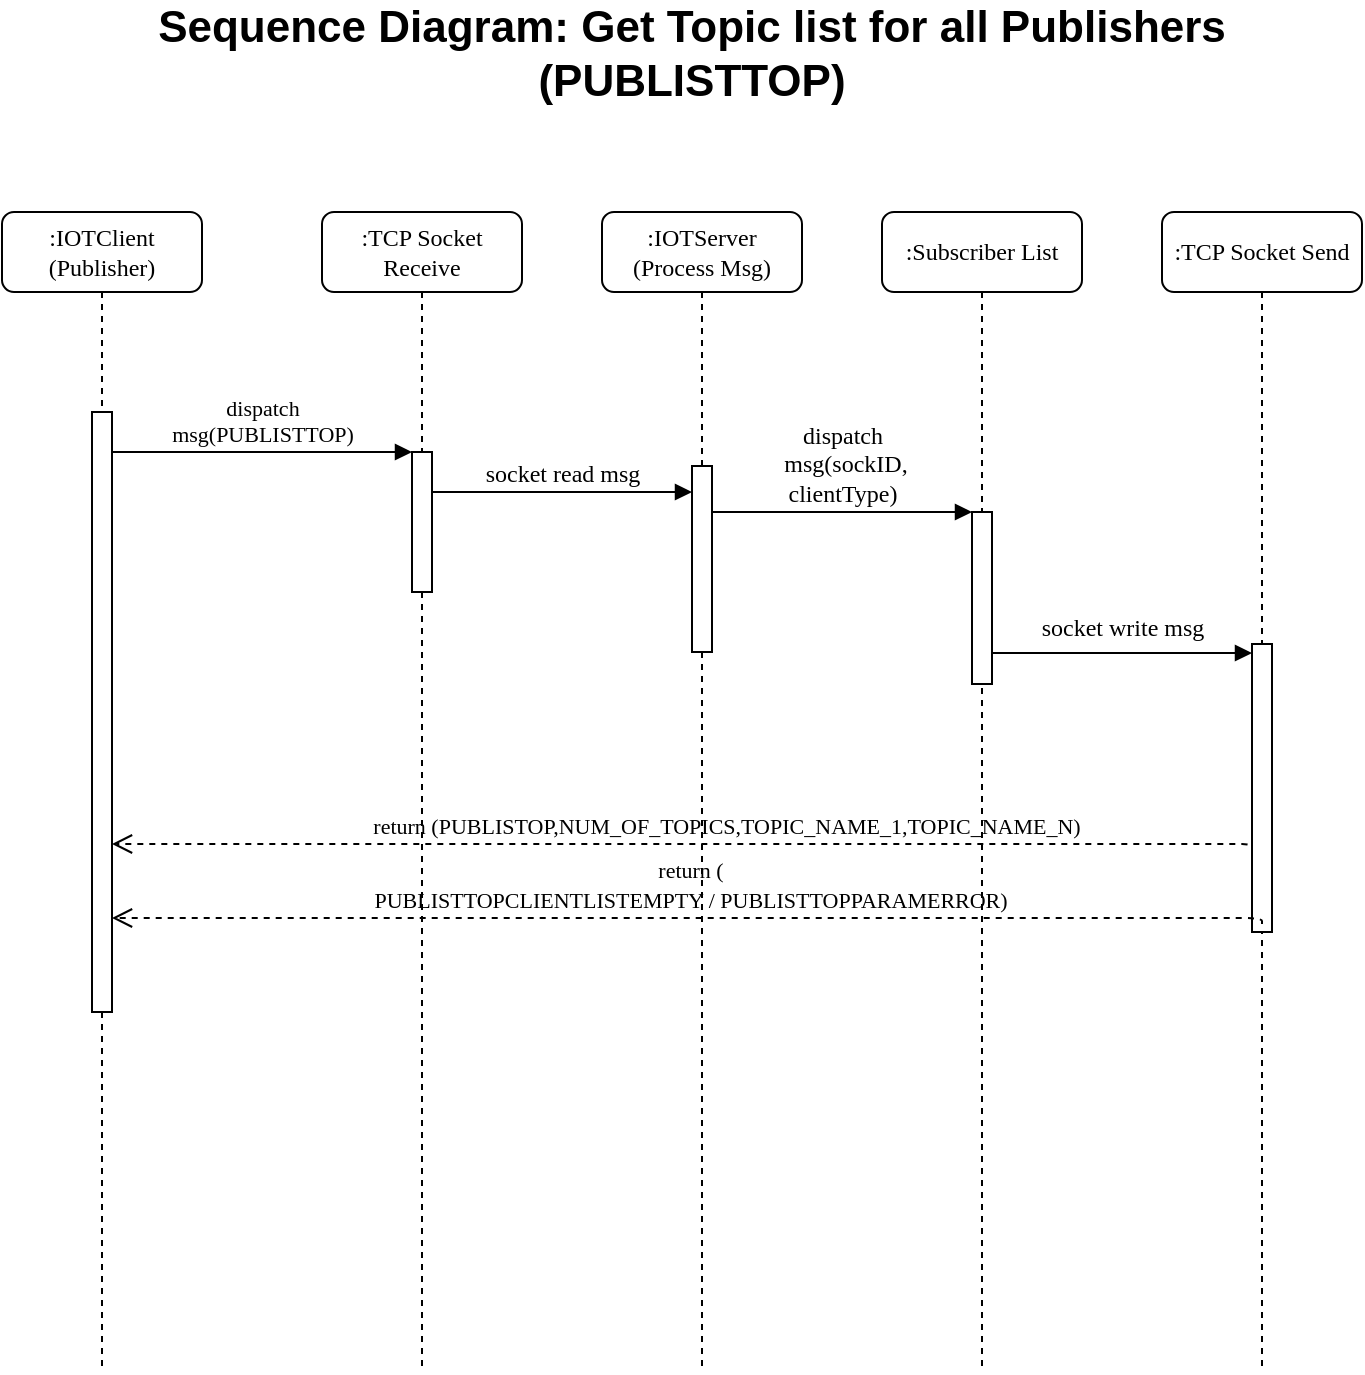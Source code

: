 <mxfile version="17.4.5" type="device"><diagram name="Page-1" id="13e1069c-82ec-6db2-03f1-153e76fe0fe0"><mxGraphModel dx="1350" dy="793" grid="1" gridSize="10" guides="1" tooltips="1" connect="1" arrows="1" fold="1" page="1" pageScale="1" pageWidth="1100" pageHeight="850" background="none" math="0" shadow="0"><root><mxCell id="0"/><mxCell id="1" parent="0"/><mxCell id="7baba1c4bc27f4b0-2" value=":IOTClient (Publisher)" style="shape=umlLifeline;perimeter=lifelinePerimeter;whiteSpace=wrap;html=1;container=1;collapsible=0;recursiveResize=0;outlineConnect=0;rounded=1;shadow=0;comic=0;labelBackgroundColor=none;strokeWidth=1;fontFamily=Verdana;fontSize=12;align=center;" parent="1" vertex="1"><mxGeometry x="240" y="174" width="100" height="580" as="geometry"/></mxCell><mxCell id="7baba1c4bc27f4b0-10" value="" style="html=1;points=[];perimeter=orthogonalPerimeter;rounded=0;shadow=0;comic=0;labelBackgroundColor=none;strokeWidth=1;fontFamily=Verdana;fontSize=12;align=center;" parent="7baba1c4bc27f4b0-2" vertex="1"><mxGeometry x="45" y="100" width="10" height="300" as="geometry"/></mxCell><mxCell id="7baba1c4bc27f4b0-3" value=":TCP Socket Receive" style="shape=umlLifeline;perimeter=lifelinePerimeter;whiteSpace=wrap;html=1;container=1;collapsible=0;recursiveResize=0;outlineConnect=0;rounded=1;shadow=0;comic=0;labelBackgroundColor=none;strokeWidth=1;fontFamily=Verdana;fontSize=12;align=center;" parent="1" vertex="1"><mxGeometry x="400" y="174" width="100" height="580" as="geometry"/></mxCell><mxCell id="7baba1c4bc27f4b0-13" value="" style="html=1;points=[];perimeter=orthogonalPerimeter;rounded=0;shadow=0;comic=0;labelBackgroundColor=none;strokeWidth=1;fontFamily=Verdana;fontSize=12;align=center;" parent="7baba1c4bc27f4b0-3" vertex="1"><mxGeometry x="45" y="120" width="10" height="70" as="geometry"/></mxCell><mxCell id="7baba1c4bc27f4b0-4" value=":IOTServer (Process Msg)" style="shape=umlLifeline;perimeter=lifelinePerimeter;whiteSpace=wrap;html=1;container=1;collapsible=0;recursiveResize=0;outlineConnect=0;rounded=1;shadow=0;comic=0;labelBackgroundColor=none;strokeWidth=1;fontFamily=Verdana;fontSize=12;align=center;" parent="1" vertex="1"><mxGeometry x="540" y="174" width="100" height="580" as="geometry"/></mxCell><mxCell id="7baba1c4bc27f4b0-16" value="" style="html=1;points=[];perimeter=orthogonalPerimeter;rounded=0;shadow=0;comic=0;labelBackgroundColor=none;strokeWidth=1;fontFamily=Verdana;fontSize=12;align=center;" parent="7baba1c4bc27f4b0-4" vertex="1"><mxGeometry x="45" y="127" width="10" height="93" as="geometry"/></mxCell><mxCell id="7baba1c4bc27f4b0-5" value=":Subscriber List" style="shape=umlLifeline;perimeter=lifelinePerimeter;whiteSpace=wrap;html=1;container=1;collapsible=0;recursiveResize=0;outlineConnect=0;rounded=1;shadow=0;comic=0;labelBackgroundColor=none;strokeWidth=1;fontFamily=Verdana;fontSize=12;align=center;" parent="1" vertex="1"><mxGeometry x="680" y="174" width="100" height="580" as="geometry"/></mxCell><mxCell id="7baba1c4bc27f4b0-17" value="socket read msg" style="html=1;verticalAlign=bottom;endArrow=block;labelBackgroundColor=none;fontFamily=Verdana;fontSize=12;edgeStyle=elbowEdgeStyle;elbow=vertical;" parent="1" source="7baba1c4bc27f4b0-13" target="7baba1c4bc27f4b0-16" edge="1"><mxGeometry relative="1" as="geometry"><mxPoint x="510" y="314" as="sourcePoint"/><Array as="points"><mxPoint x="460" y="314"/></Array></mxGeometry></mxCell><mxCell id="7baba1c4bc27f4b0-19" value="" style="html=1;points=[];perimeter=orthogonalPerimeter;rounded=0;shadow=0;comic=0;labelBackgroundColor=none;strokeWidth=1;fontFamily=Verdana;fontSize=12;align=center;" parent="1" vertex="1"><mxGeometry x="725" y="324" width="10" height="86" as="geometry"/></mxCell><mxCell id="7baba1c4bc27f4b0-20" value="&lt;div&gt;dispatch&lt;/div&gt;&lt;div&gt;&amp;nbsp;msg(sockID, &lt;br&gt;&lt;/div&gt;&lt;div&gt;clientType)&lt;br&gt;&lt;/div&gt;" style="html=1;verticalAlign=bottom;endArrow=block;entryX=0;entryY=0;labelBackgroundColor=none;fontFamily=Verdana;fontSize=12;edgeStyle=elbowEdgeStyle;elbow=vertical;" parent="1" source="7baba1c4bc27f4b0-16" target="7baba1c4bc27f4b0-19" edge="1"><mxGeometry relative="1" as="geometry"><mxPoint x="650" y="324" as="sourcePoint"/></mxGeometry></mxCell><mxCell id="7baba1c4bc27f4b0-30" value="&lt;div&gt;&lt;font style=&quot;font-size: 11px&quot;&gt;return (PUBLISTOP,NUM_OF_TOPICS,TOPIC_NAME_1,TOPIC_NAME_N)&lt;/font&gt;&lt;/div&gt;" style="html=1;verticalAlign=bottom;endArrow=open;dashed=1;endSize=8;labelBackgroundColor=none;fontFamily=Verdana;fontSize=12;edgeStyle=elbowEdgeStyle;elbow=vertical;exitX=1;exitY=0.962;exitDx=0;exitDy=0;exitPerimeter=0;" parent="1" edge="1"><mxGeometry relative="1" as="geometry"><mxPoint x="295" y="490" as="targetPoint"/><Array as="points"><mxPoint x="535" y="490"/><mxPoint x="285" y="690"/></Array><mxPoint x="870" y="528.528" as="sourcePoint"/></mxGeometry></mxCell><mxCell id="7baba1c4bc27f4b0-14" value="&lt;div style=&quot;font-size: 11px&quot;&gt;&lt;font style=&quot;font-size: 11px&quot;&gt;dispatch &lt;br&gt;&lt;/font&gt;&lt;/div&gt;&lt;div style=&quot;font-size: 11px&quot;&gt;&lt;font style=&quot;font-size: 11px&quot;&gt;msg(PUBLISTTOP)&lt;br&gt;&lt;/font&gt; &lt;/div&gt;" style="html=1;verticalAlign=bottom;endArrow=block;entryX=0;entryY=0;labelBackgroundColor=none;fontFamily=Verdana;fontSize=12;edgeStyle=elbowEdgeStyle;elbow=vertical;" parent="1" source="7baba1c4bc27f4b0-10" target="7baba1c4bc27f4b0-13" edge="1"><mxGeometry relative="1" as="geometry"><mxPoint x="370" y="294" as="sourcePoint"/></mxGeometry></mxCell><mxCell id="63OrfW6k55ReWUSIhSqb-1" value="Sequence Diagram: Get Topic list for all Publishers (PUBLISTTOP)" style="text;html=1;strokeColor=none;fillColor=none;align=center;verticalAlign=middle;whiteSpace=wrap;rounded=0;fontStyle=1;fontSize=22;" vertex="1" parent="1"><mxGeometry x="280" y="80" width="610" height="30" as="geometry"/></mxCell><mxCell id="63OrfW6k55ReWUSIhSqb-4" value=":TCP Socket Send" style="shape=umlLifeline;perimeter=lifelinePerimeter;whiteSpace=wrap;html=1;container=1;collapsible=0;recursiveResize=0;outlineConnect=0;rounded=1;shadow=0;comic=0;labelBackgroundColor=none;strokeWidth=1;fontFamily=Verdana;fontSize=12;align=center;" vertex="1" parent="1"><mxGeometry x="820" y="174" width="100" height="580" as="geometry"/></mxCell><mxCell id="63OrfW6k55ReWUSIhSqb-5" value="" style="html=1;points=[];perimeter=orthogonalPerimeter;rounded=0;shadow=0;comic=0;labelBackgroundColor=none;strokeWidth=1;fontFamily=Verdana;fontSize=12;align=center;" vertex="1" parent="63OrfW6k55ReWUSIhSqb-4"><mxGeometry x="45" y="216" width="10" height="144" as="geometry"/></mxCell><mxCell id="63OrfW6k55ReWUSIhSqb-6" value="socket write msg" style="html=1;verticalAlign=bottom;endArrow=block;labelBackgroundColor=none;fontFamily=Verdana;fontSize=12;edgeStyle=elbowEdgeStyle;elbow=vertical;" edge="1" parent="63OrfW6k55ReWUSIhSqb-4"><mxGeometry y="5" relative="1" as="geometry"><mxPoint x="-85" y="220.5" as="sourcePoint"/><Array as="points"><mxPoint x="-80" y="220.5"/></Array><mxPoint x="45" y="220.5" as="targetPoint"/><mxPoint y="1" as="offset"/></mxGeometry></mxCell><mxCell id="63OrfW6k55ReWUSIhSqb-7" value="&lt;div&gt;&lt;font style=&quot;font-size: 11px&quot;&gt;return (&lt;/font&gt;&lt;font style=&quot;font-size: 11px&quot;&gt;&lt;font style=&quot;font-size: 11px&quot;&gt;&lt;br&gt;&lt;/font&gt;&lt;/font&gt;&lt;/div&gt;&lt;div&gt;&lt;font style=&quot;font-size: 11px&quot;&gt;&lt;font style=&quot;font-size: 11px&quot;&gt;PUBLISTTOPCLIENTLISTEMPTY / &lt;/font&gt;PUBLISTTOPPARAMERROR)&lt;/font&gt;&lt;/div&gt;" style="html=1;verticalAlign=bottom;endArrow=open;dashed=1;endSize=8;labelBackgroundColor=none;fontFamily=Verdana;fontSize=12;edgeStyle=elbowEdgeStyle;elbow=vertical;" edge="1" parent="1"><mxGeometry relative="1" as="geometry"><mxPoint x="295" y="527" as="targetPoint"/><Array as="points"><mxPoint x="535" y="527"/><mxPoint x="285" y="727"/></Array><mxPoint x="870" y="530" as="sourcePoint"/></mxGeometry></mxCell></root></mxGraphModel></diagram></mxfile>